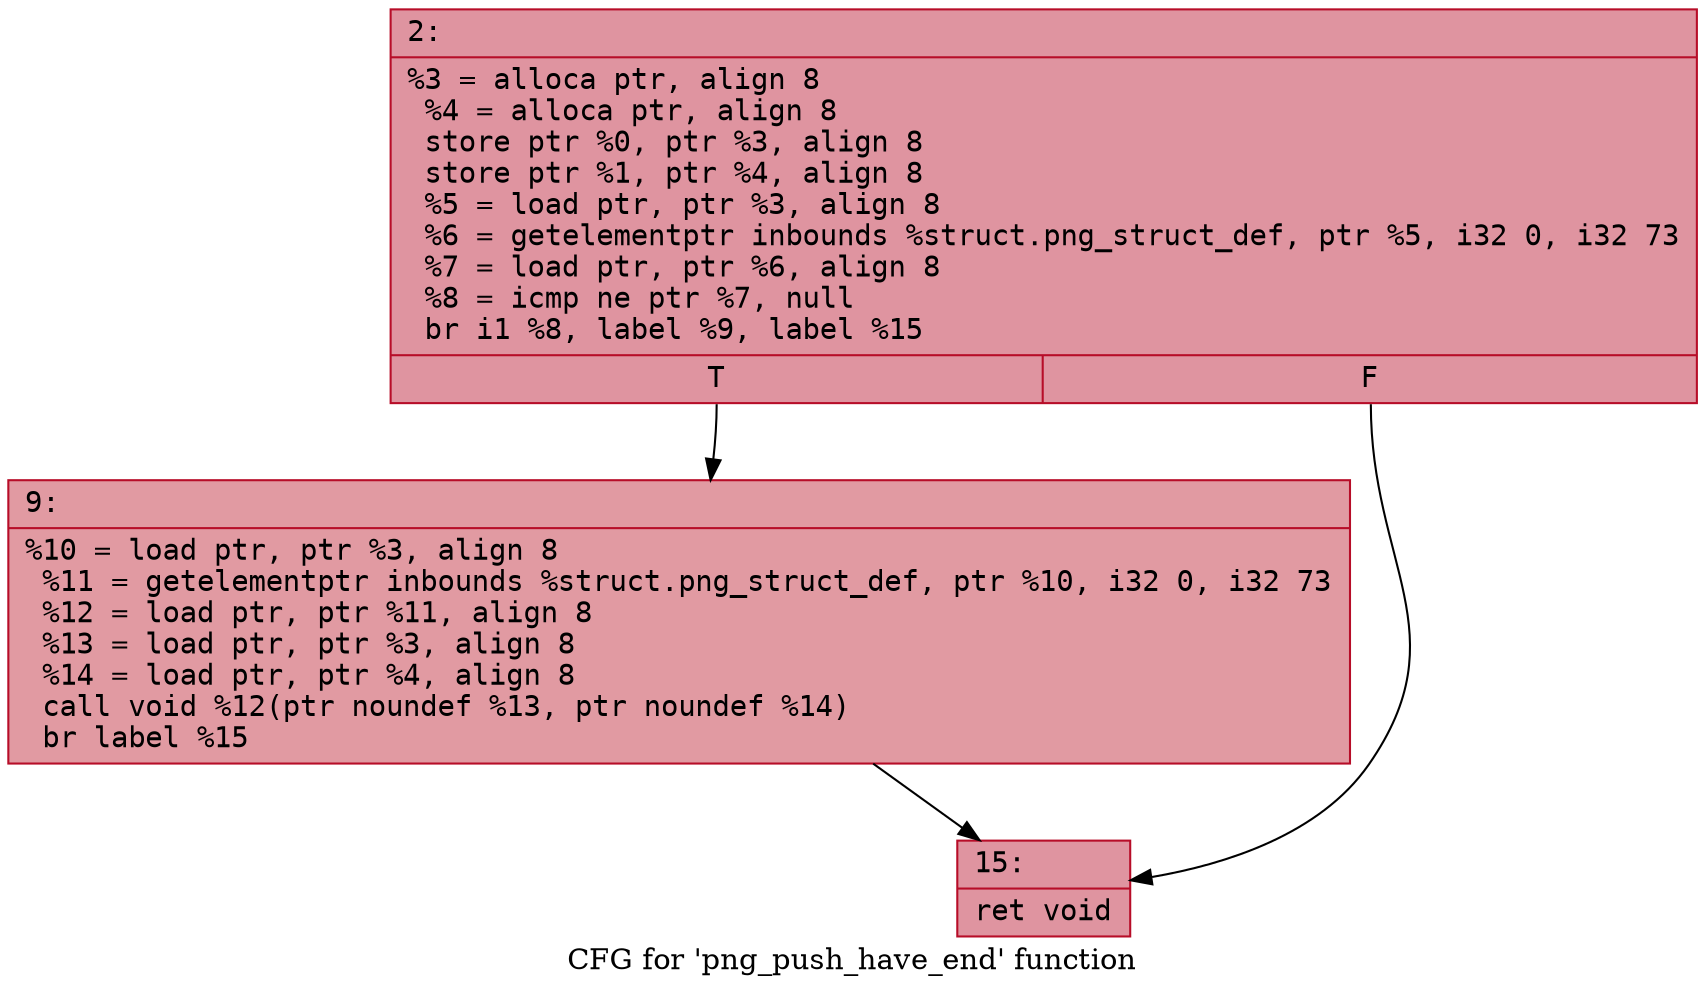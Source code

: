 digraph "CFG for 'png_push_have_end' function" {
	label="CFG for 'png_push_have_end' function";

	Node0x6000037e0e60 [shape=record,color="#b70d28ff", style=filled, fillcolor="#b70d2870" fontname="Courier",label="{2:\l|  %3 = alloca ptr, align 8\l  %4 = alloca ptr, align 8\l  store ptr %0, ptr %3, align 8\l  store ptr %1, ptr %4, align 8\l  %5 = load ptr, ptr %3, align 8\l  %6 = getelementptr inbounds %struct.png_struct_def, ptr %5, i32 0, i32 73\l  %7 = load ptr, ptr %6, align 8\l  %8 = icmp ne ptr %7, null\l  br i1 %8, label %9, label %15\l|{<s0>T|<s1>F}}"];
	Node0x6000037e0e60:s0 -> Node0x6000037e0eb0[tooltip="2 -> 9\nProbability 62.50%" ];
	Node0x6000037e0e60:s1 -> Node0x6000037e0f00[tooltip="2 -> 15\nProbability 37.50%" ];
	Node0x6000037e0eb0 [shape=record,color="#b70d28ff", style=filled, fillcolor="#bb1b2c70" fontname="Courier",label="{9:\l|  %10 = load ptr, ptr %3, align 8\l  %11 = getelementptr inbounds %struct.png_struct_def, ptr %10, i32 0, i32 73\l  %12 = load ptr, ptr %11, align 8\l  %13 = load ptr, ptr %3, align 8\l  %14 = load ptr, ptr %4, align 8\l  call void %12(ptr noundef %13, ptr noundef %14)\l  br label %15\l}"];
	Node0x6000037e0eb0 -> Node0x6000037e0f00[tooltip="9 -> 15\nProbability 100.00%" ];
	Node0x6000037e0f00 [shape=record,color="#b70d28ff", style=filled, fillcolor="#b70d2870" fontname="Courier",label="{15:\l|  ret void\l}"];
}
